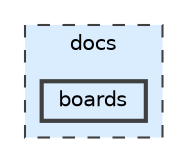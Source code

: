 digraph "docs/boards"
{
 // LATEX_PDF_SIZE
  bgcolor="transparent";
  edge [fontname=Helvetica,fontsize=10,labelfontname=Helvetica,labelfontsize=10];
  node [fontname=Helvetica,fontsize=10,shape=box,height=0.2,width=0.4];
  compound=true
  subgraph clusterdir_49e56c817e5e54854c35e136979f97ca {
    graph [ bgcolor="#daedff", pencolor="grey25", label="docs", fontname=Helvetica,fontsize=10 style="filled,dashed", URL="dir_49e56c817e5e54854c35e136979f97ca.html",tooltip=""]
  dir_f8a24263259c2e7849a77ce7345c3e8a [label="boards", fillcolor="#daedff", color="grey25", style="filled,bold", URL="dir_f8a24263259c2e7849a77ce7345c3e8a.html",tooltip=""];
  }
}
